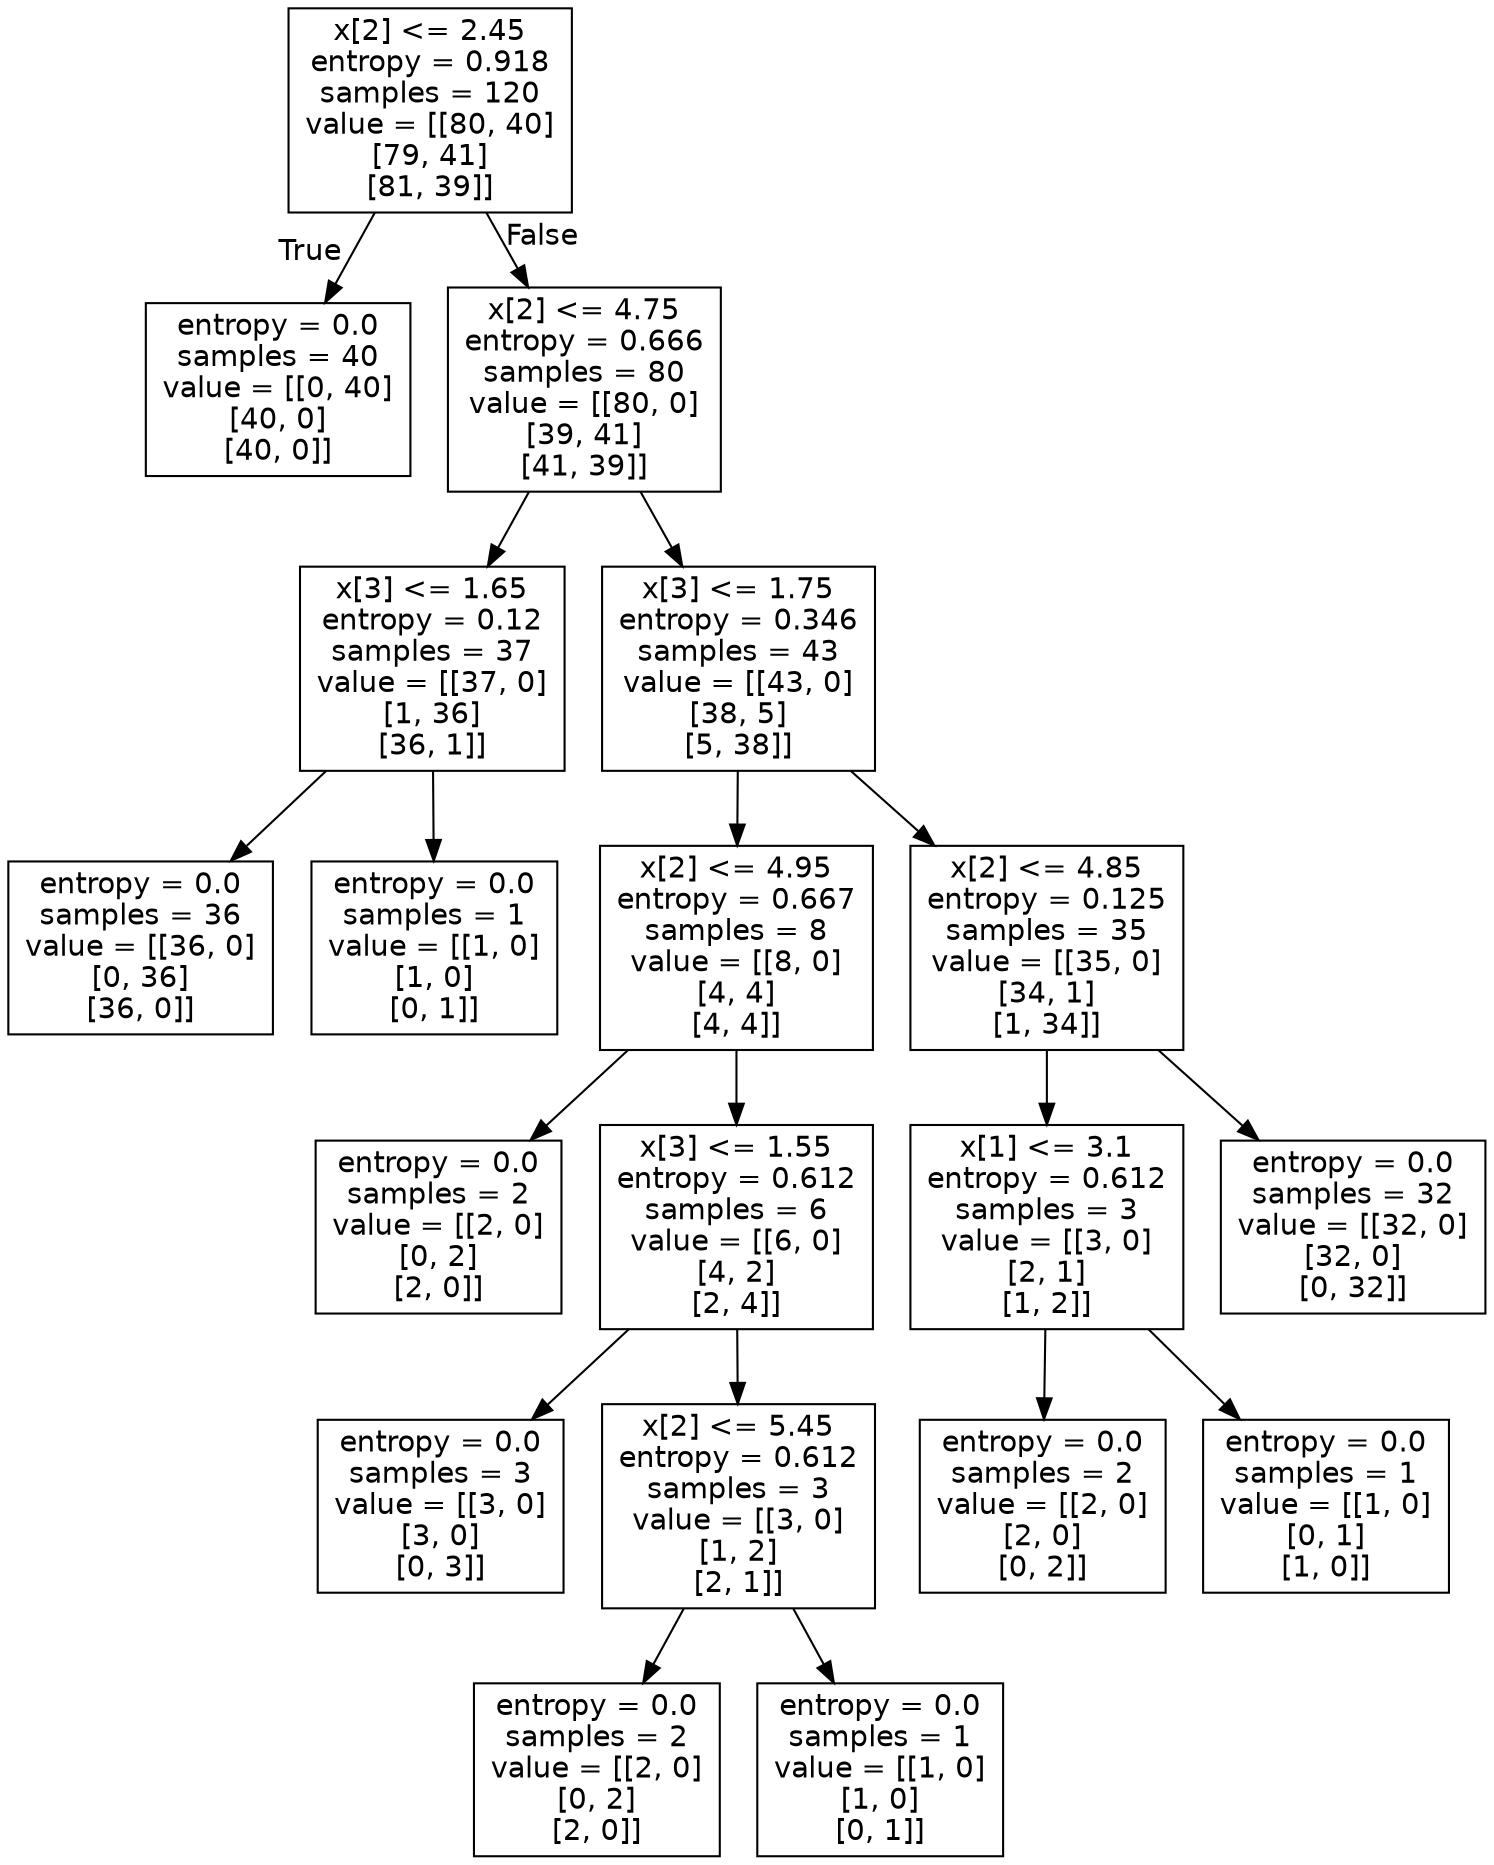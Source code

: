 digraph Tree {
node [shape=box, fontname="helvetica"] ;
edge [fontname="helvetica"] ;
0 [label="x[2] <= 2.45\nentropy = 0.918\nsamples = 120\nvalue = [[80, 40]\n[79, 41]\n[81, 39]]"] ;
1 [label="entropy = 0.0\nsamples = 40\nvalue = [[0, 40]\n[40, 0]\n[40, 0]]"] ;
0 -> 1 [labeldistance=2.5, labelangle=45, headlabel="True"] ;
2 [label="x[2] <= 4.75\nentropy = 0.666\nsamples = 80\nvalue = [[80, 0]\n[39, 41]\n[41, 39]]"] ;
0 -> 2 [labeldistance=2.5, labelangle=-45, headlabel="False"] ;
3 [label="x[3] <= 1.65\nentropy = 0.12\nsamples = 37\nvalue = [[37, 0]\n[1, 36]\n[36, 1]]"] ;
2 -> 3 ;
4 [label="entropy = 0.0\nsamples = 36\nvalue = [[36, 0]\n[0, 36]\n[36, 0]]"] ;
3 -> 4 ;
5 [label="entropy = 0.0\nsamples = 1\nvalue = [[1, 0]\n[1, 0]\n[0, 1]]"] ;
3 -> 5 ;
6 [label="x[3] <= 1.75\nentropy = 0.346\nsamples = 43\nvalue = [[43, 0]\n[38, 5]\n[5, 38]]"] ;
2 -> 6 ;
7 [label="x[2] <= 4.95\nentropy = 0.667\nsamples = 8\nvalue = [[8, 0]\n[4, 4]\n[4, 4]]"] ;
6 -> 7 ;
8 [label="entropy = 0.0\nsamples = 2\nvalue = [[2, 0]\n[0, 2]\n[2, 0]]"] ;
7 -> 8 ;
9 [label="x[3] <= 1.55\nentropy = 0.612\nsamples = 6\nvalue = [[6, 0]\n[4, 2]\n[2, 4]]"] ;
7 -> 9 ;
10 [label="entropy = 0.0\nsamples = 3\nvalue = [[3, 0]\n[3, 0]\n[0, 3]]"] ;
9 -> 10 ;
11 [label="x[2] <= 5.45\nentropy = 0.612\nsamples = 3\nvalue = [[3, 0]\n[1, 2]\n[2, 1]]"] ;
9 -> 11 ;
12 [label="entropy = 0.0\nsamples = 2\nvalue = [[2, 0]\n[0, 2]\n[2, 0]]"] ;
11 -> 12 ;
13 [label="entropy = 0.0\nsamples = 1\nvalue = [[1, 0]\n[1, 0]\n[0, 1]]"] ;
11 -> 13 ;
14 [label="x[2] <= 4.85\nentropy = 0.125\nsamples = 35\nvalue = [[35, 0]\n[34, 1]\n[1, 34]]"] ;
6 -> 14 ;
15 [label="x[1] <= 3.1\nentropy = 0.612\nsamples = 3\nvalue = [[3, 0]\n[2, 1]\n[1, 2]]"] ;
14 -> 15 ;
16 [label="entropy = 0.0\nsamples = 2\nvalue = [[2, 0]\n[2, 0]\n[0, 2]]"] ;
15 -> 16 ;
17 [label="entropy = 0.0\nsamples = 1\nvalue = [[1, 0]\n[0, 1]\n[1, 0]]"] ;
15 -> 17 ;
18 [label="entropy = 0.0\nsamples = 32\nvalue = [[32, 0]\n[32, 0]\n[0, 32]]"] ;
14 -> 18 ;
}